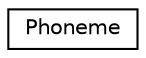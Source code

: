 digraph "Graphical Class Hierarchy"
{
 // LATEX_PDF_SIZE
  edge [fontname="Helvetica",fontsize="10",labelfontname="Helvetica",labelfontsize="10"];
  node [fontname="Helvetica",fontsize="10",shape=record];
  rankdir="LR";
  Node0 [label="Phoneme",height=0.2,width=0.4,color="black", fillcolor="white", style="filled",URL="$struct_phoneme.html",tooltip=" "];
}
